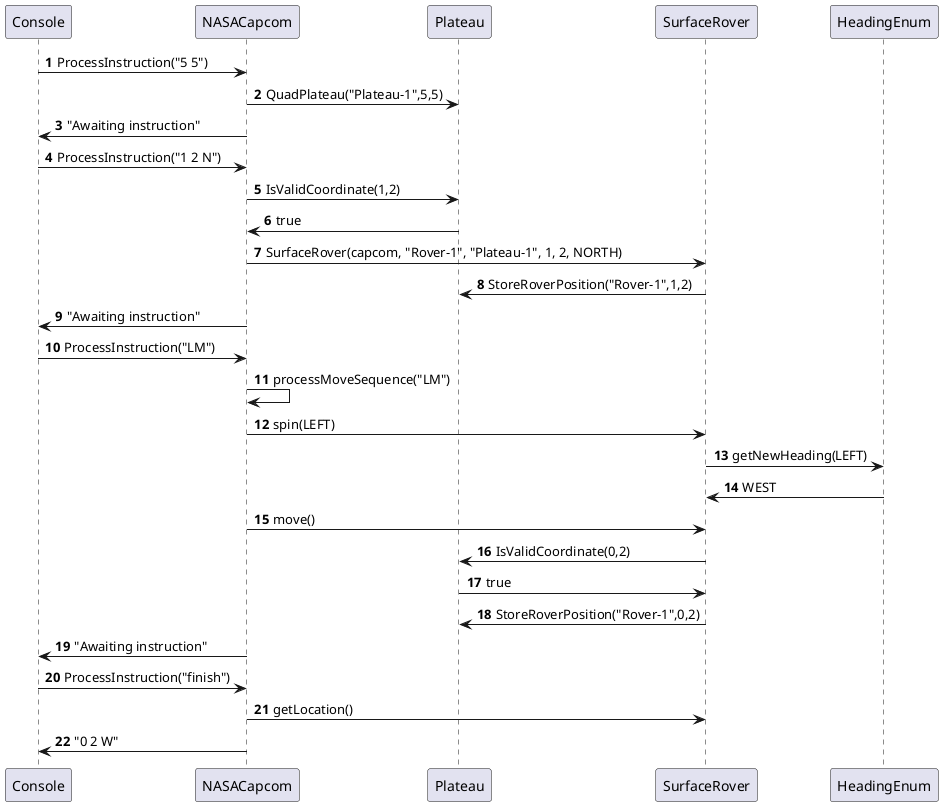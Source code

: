 @startuml
'https://plantuml.com/sequence-diagram

autonumber

Console -> NASACapcom: ProcessInstruction("5 5")
NASACapcom -> Plateau: QuadPlateau("Plateau-1",5,5)
NASACapcom -> Console: "Awaiting instruction"
Console -> NASACapcom: ProcessInstruction("1 2 N")
NASACapcom -> Plateau: IsValidCoordinate(1,2)
Plateau -> NASACapcom: true
NASACapcom -> SurfaceRover : SurfaceRover(capcom, "Rover-1", "Plateau-1", 1, 2, NORTH)
SurfaceRover -> Plateau : StoreRoverPosition("Rover-1",1,2)
NASACapcom -> Console: "Awaiting instruction"
Console -> NASACapcom: ProcessInstruction("LM")
NASACapcom -> NASACapcom: processMoveSequence("LM")
NASACapcom -> SurfaceRover: spin(LEFT)
SurfaceRover -> HeadingEnum: getNewHeading(LEFT)
HeadingEnum -> SurfaceRover: WEST
NASACapcom -> SurfaceRover: move()
SurfaceRover -> Plateau: IsValidCoordinate(0,2)
Plateau -> SurfaceRover: true
SurfaceRover -> Plateau: StoreRoverPosition("Rover-1",0,2)
NASACapcom -> Console: "Awaiting instruction"
Console -> NASACapcom: ProcessInstruction("finish")
NASACapcom -> SurfaceRover : getLocation()
NASACapcom -> Console : "0 2 W"

@enduml